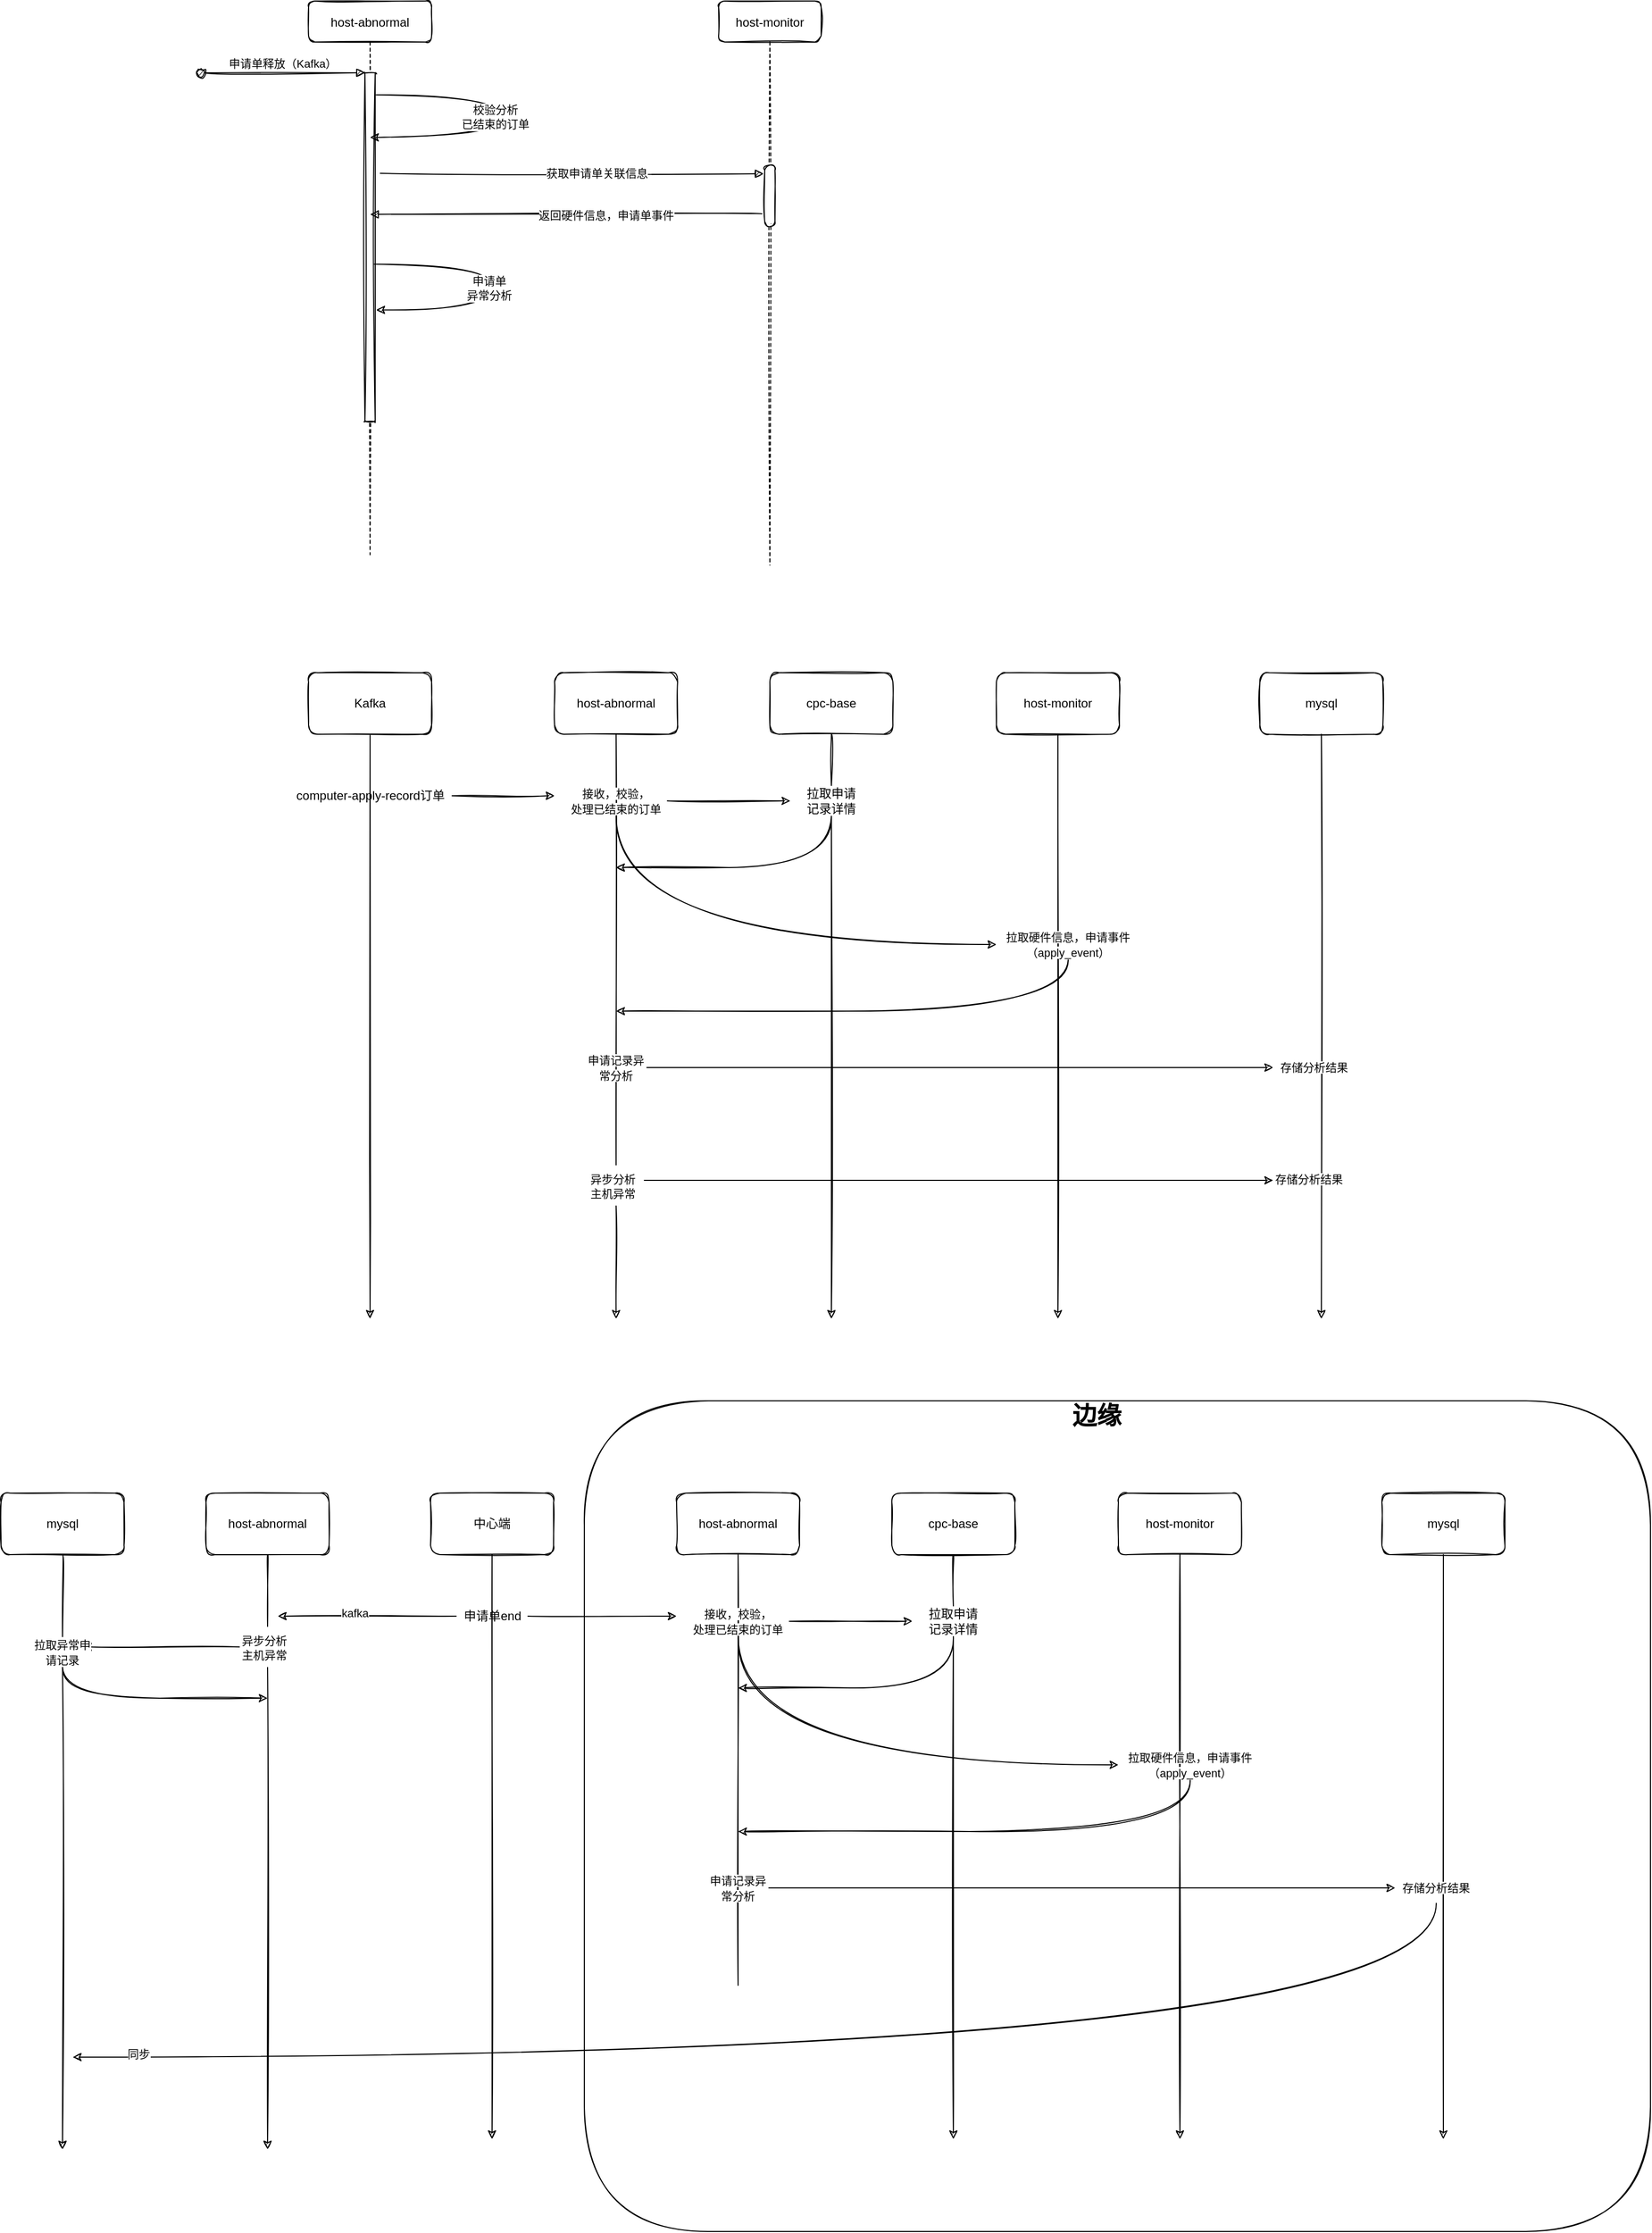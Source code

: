 <mxfile version="15.8.6" type="github">
  <diagram id="kgpKYQtTHZ0yAKxKKP6v" name="Page-1">
    <mxGraphModel dx="2680" dy="2104" grid="1" gridSize="10" guides="1" tooltips="1" connect="1" arrows="1" fold="1" page="1" pageScale="1" pageWidth="850" pageHeight="1100" math="0" shadow="0">
      <root>
        <mxCell id="0" />
        <mxCell id="1" parent="0" />
        <mxCell id="3nuBFxr9cyL0pnOWT2aG-1" value="host-abnormal" style="shape=umlLifeline;perimeter=lifelinePerimeter;container=1;collapsible=0;recursiveResize=0;shadow=0;strokeWidth=1;sketch=1;rounded=1;" parent="1" vertex="1">
          <mxGeometry x="80" y="-200" width="120" height="540" as="geometry" />
        </mxCell>
        <mxCell id="3nuBFxr9cyL0pnOWT2aG-2" value="" style="points=[];perimeter=orthogonalPerimeter;shadow=0;strokeWidth=1;sketch=1;rounded=1;arcSize=0;" parent="3nuBFxr9cyL0pnOWT2aG-1" vertex="1">
          <mxGeometry x="55" y="70" width="10" height="340" as="geometry" />
        </mxCell>
        <mxCell id="3nuBFxr9cyL0pnOWT2aG-3" value="申请单释放（Kafka）" style="verticalAlign=bottom;startArrow=oval;endArrow=block;startSize=8;shadow=0;strokeWidth=1;sketch=1;curved=1;" parent="3nuBFxr9cyL0pnOWT2aG-1" target="3nuBFxr9cyL0pnOWT2aG-2" edge="1">
          <mxGeometry relative="1" as="geometry">
            <mxPoint x="-105" y="70" as="sourcePoint" />
          </mxGeometry>
        </mxCell>
        <mxCell id="rhFOE1qrNNWpOJfDpRXr-81" value="" style="edgeStyle=elbowEdgeStyle;elbow=vertical;endArrow=classic;html=1;rounded=1;sketch=1;curved=1;exitX=0.919;exitY=0.549;exitDx=0;exitDy=0;exitPerimeter=0;entryX=1.101;entryY=0.68;entryDx=0;entryDy=0;entryPerimeter=0;" edge="1" parent="3nuBFxr9cyL0pnOWT2aG-1" source="3nuBFxr9cyL0pnOWT2aG-2" target="3nuBFxr9cyL0pnOWT2aG-2">
          <mxGeometry width="50" height="50" relative="1" as="geometry">
            <mxPoint x="380" y="530" as="sourcePoint" />
            <mxPoint x="180" y="370" as="targetPoint" />
            <Array as="points">
              <mxPoint x="180" y="360" />
              <mxPoint x="150" y="337" />
            </Array>
          </mxGeometry>
        </mxCell>
        <mxCell id="rhFOE1qrNNWpOJfDpRXr-82" value="申请单&lt;br&gt;异常分析" style="edgeLabel;html=1;align=center;verticalAlign=middle;resizable=0;points=[];" vertex="1" connectable="0" parent="rhFOE1qrNNWpOJfDpRXr-81">
          <mxGeometry x="-0.355" y="-10" relative="1" as="geometry">
            <mxPoint x="23" y="13" as="offset" />
          </mxGeometry>
        </mxCell>
        <mxCell id="rhFOE1qrNNWpOJfDpRXr-85" value="" style="edgeStyle=elbowEdgeStyle;elbow=horizontal;endArrow=classic;html=1;rounded=1;sketch=1;curved=1;entryX=0.5;entryY=0.297;entryDx=0;entryDy=0;entryPerimeter=0;exitX=1.101;exitY=0.175;exitDx=0;exitDy=0;exitPerimeter=0;" edge="1" parent="3nuBFxr9cyL0pnOWT2aG-1">
          <mxGeometry width="50" height="50" relative="1" as="geometry">
            <mxPoint x="66.01" y="91.5" as="sourcePoint" />
            <mxPoint x="60" y="132.98" as="targetPoint" />
            <Array as="points">
              <mxPoint x="189" y="72" />
              <mxPoint x="188.91" y="102" />
            </Array>
          </mxGeometry>
        </mxCell>
        <mxCell id="rhFOE1qrNNWpOJfDpRXr-86" value="校验分析&lt;br&gt;已结束的订单" style="edgeLabel;html=1;align=center;verticalAlign=middle;resizable=0;points=[];" vertex="1" connectable="0" parent="rhFOE1qrNNWpOJfDpRXr-85">
          <mxGeometry x="-0.498" y="-17" relative="1" as="geometry">
            <mxPoint x="42" y="4" as="offset" />
          </mxGeometry>
        </mxCell>
        <mxCell id="3nuBFxr9cyL0pnOWT2aG-5" value="host-monitor" style="shape=umlLifeline;perimeter=lifelinePerimeter;container=1;collapsible=0;recursiveResize=0;shadow=0;strokeWidth=1;sketch=1;rounded=1;" parent="1" vertex="1">
          <mxGeometry x="480" y="-200" width="100" height="550" as="geometry" />
        </mxCell>
        <mxCell id="3nuBFxr9cyL0pnOWT2aG-6" value="" style="points=[];perimeter=orthogonalPerimeter;shadow=0;strokeWidth=1;sketch=1;rounded=1;arcSize=50;" parent="3nuBFxr9cyL0pnOWT2aG-5" vertex="1">
          <mxGeometry x="45" y="160" width="10" height="60" as="geometry" />
        </mxCell>
        <mxCell id="rhFOE1qrNNWpOJfDpRXr-1" value="" style="whiteSpace=wrap;html=1;align=left;sketch=1;rounded=1;" vertex="1" parent="1">
          <mxGeometry x="349" y="1165" width="1040" height="810" as="geometry" />
        </mxCell>
        <mxCell id="rhFOE1qrNNWpOJfDpRXr-2" style="edgeStyle=orthogonalEdgeStyle;orthogonalLoop=1;jettySize=auto;html=1;sketch=1;curved=1;" edge="1" parent="1" source="rhFOE1qrNNWpOJfDpRXr-3">
          <mxGeometry relative="1" as="geometry">
            <mxPoint x="140" y="1085" as="targetPoint" />
          </mxGeometry>
        </mxCell>
        <mxCell id="rhFOE1qrNNWpOJfDpRXr-3" value="Kafka" style="whiteSpace=wrap;html=1;sketch=1;rounded=1;" vertex="1" parent="1">
          <mxGeometry x="80" y="455" width="120" height="60" as="geometry" />
        </mxCell>
        <mxCell id="rhFOE1qrNNWpOJfDpRXr-4" style="edgeStyle=orthogonalEdgeStyle;orthogonalLoop=1;jettySize=auto;html=1;startArrow=none;sketch=1;curved=1;" edge="1" parent="1" source="rhFOE1qrNNWpOJfDpRXr-17">
          <mxGeometry relative="1" as="geometry">
            <mxPoint x="380" y="1085" as="targetPoint" />
          </mxGeometry>
        </mxCell>
        <mxCell id="rhFOE1qrNNWpOJfDpRXr-5" value="host-abnormal" style="whiteSpace=wrap;html=1;sketch=1;rounded=1;" vertex="1" parent="1">
          <mxGeometry x="320" y="455" width="120" height="60" as="geometry" />
        </mxCell>
        <mxCell id="rhFOE1qrNNWpOJfDpRXr-6" style="edgeStyle=orthogonalEdgeStyle;orthogonalLoop=1;jettySize=auto;html=1;sketch=1;curved=1;" edge="1" parent="1" source="rhFOE1qrNNWpOJfDpRXr-7">
          <mxGeometry relative="1" as="geometry">
            <mxPoint x="811" y="1085" as="targetPoint" />
          </mxGeometry>
        </mxCell>
        <mxCell id="rhFOE1qrNNWpOJfDpRXr-7" value="host-monitor" style="whiteSpace=wrap;html=1;sketch=1;rounded=1;" vertex="1" parent="1">
          <mxGeometry x="751" y="455" width="120" height="60" as="geometry" />
        </mxCell>
        <mxCell id="rhFOE1qrNNWpOJfDpRXr-8" style="edgeStyle=orthogonalEdgeStyle;orthogonalLoop=1;jettySize=auto;html=1;sketch=1;curved=1;" edge="1" parent="1" source="rhFOE1qrNNWpOJfDpRXr-9">
          <mxGeometry relative="1" as="geometry">
            <mxPoint x="1068" y="1085" as="targetPoint" />
          </mxGeometry>
        </mxCell>
        <mxCell id="rhFOE1qrNNWpOJfDpRXr-9" value="mysql" style="whiteSpace=wrap;html=1;sketch=1;rounded=1;" vertex="1" parent="1">
          <mxGeometry x="1008" y="455" width="120" height="60" as="geometry" />
        </mxCell>
        <mxCell id="rhFOE1qrNNWpOJfDpRXr-10" style="edgeStyle=orthogonalEdgeStyle;orthogonalLoop=1;jettySize=auto;html=1;sketch=1;curved=1;" edge="1" parent="1" source="rhFOE1qrNNWpOJfDpRXr-23">
          <mxGeometry relative="1" as="geometry">
            <mxPoint x="320" y="575" as="targetPoint" />
          </mxGeometry>
        </mxCell>
        <mxCell id="rhFOE1qrNNWpOJfDpRXr-11" style="edgeStyle=orthogonalEdgeStyle;orthogonalLoop=1;jettySize=auto;html=1;sketch=1;curved=1;" edge="1" parent="1" source="rhFOE1qrNNWpOJfDpRXr-22">
          <mxGeometry relative="1" as="geometry">
            <mxPoint x="550" y="580" as="targetPoint" />
          </mxGeometry>
        </mxCell>
        <mxCell id="rhFOE1qrNNWpOJfDpRXr-12" style="edgeStyle=orthogonalEdgeStyle;orthogonalLoop=1;jettySize=auto;html=1;sketch=1;curved=1;" edge="1" parent="1" source="rhFOE1qrNNWpOJfDpRXr-13">
          <mxGeometry relative="1" as="geometry">
            <mxPoint x="380" y="785" as="targetPoint" />
            <Array as="points">
              <mxPoint x="821" y="785" />
              <mxPoint x="390" y="785" />
            </Array>
          </mxGeometry>
        </mxCell>
        <mxCell id="rhFOE1qrNNWpOJfDpRXr-13" value="&lt;span style=&quot;font-size: 11px ; background-color: rgb(255 , 255 , 255)&quot;&gt;拉取硬件信息，申请事件&lt;/span&gt;&lt;br style=&quot;font-size: 11px&quot;&gt;&lt;span style=&quot;font-size: 11px ; background-color: rgb(255 , 255 , 255)&quot;&gt;（apply_event）&lt;/span&gt;" style="text;html=1;strokeColor=none;fillColor=none;align=center;verticalAlign=middle;whiteSpace=wrap;sketch=1;rounded=1;" vertex="1" parent="1">
          <mxGeometry x="751" y="705" width="140" height="30" as="geometry" />
        </mxCell>
        <mxCell id="rhFOE1qrNNWpOJfDpRXr-14" style="edgeStyle=orthogonalEdgeStyle;orthogonalLoop=1;jettySize=auto;html=1;entryX=0;entryY=0.5;entryDx=0;entryDy=0;sketch=1;curved=1;" edge="1" parent="1" source="rhFOE1qrNNWpOJfDpRXr-19" target="rhFOE1qrNNWpOJfDpRXr-20">
          <mxGeometry relative="1" as="geometry">
            <mxPoint x="820" y="840" as="targetPoint" />
            <Array as="points">
              <mxPoint x="750" y="840" />
              <mxPoint x="750" y="840" />
            </Array>
          </mxGeometry>
        </mxCell>
        <mxCell id="rhFOE1qrNNWpOJfDpRXr-15" value="&lt;span style=&quot;color: rgb(0, 0, 0); font-family: helvetica; font-size: 11px; font-style: normal; font-weight: 400; letter-spacing: normal; text-align: center; text-indent: 0px; text-transform: none; word-spacing: 0px; background-color: rgb(255, 255, 255); display: inline; float: none;&quot;&gt;存储分析结果&lt;/span&gt;" style="text;whiteSpace=wrap;html=1;sketch=1;rounded=1;" vertex="1" parent="1">
          <mxGeometry x="1021" y="935" width="79" height="30" as="geometry" />
        </mxCell>
        <mxCell id="rhFOE1qrNNWpOJfDpRXr-16" style="edgeStyle=orthogonalEdgeStyle;orthogonalLoop=1;jettySize=auto;html=1;entryX=0;entryY=0.5;entryDx=0;entryDy=0;sketch=1;curved=1;" edge="1" parent="1" source="rhFOE1qrNNWpOJfDpRXr-17" target="rhFOE1qrNNWpOJfDpRXr-15">
          <mxGeometry relative="1" as="geometry">
            <Array as="points">
              <mxPoint x="650" y="950" />
              <mxPoint x="650" y="950" />
            </Array>
          </mxGeometry>
        </mxCell>
        <mxCell id="rhFOE1qrNNWpOJfDpRXr-17" value="&lt;span style=&quot;font-size: 11px ; text-align: center ; background-color: rgb(255 , 255 , 255)&quot;&gt;异步分析&lt;br&gt;主机异常&lt;/span&gt;" style="text;whiteSpace=wrap;html=1;sketch=1;rounded=1;" vertex="1" parent="1">
          <mxGeometry x="352.5" y="935" width="55" height="40" as="geometry" />
        </mxCell>
        <mxCell id="rhFOE1qrNNWpOJfDpRXr-18" value="" style="edgeStyle=orthogonalEdgeStyle;orthogonalLoop=1;jettySize=auto;html=1;endArrow=none;sketch=1;curved=1;" edge="1" parent="1" source="rhFOE1qrNNWpOJfDpRXr-5" target="rhFOE1qrNNWpOJfDpRXr-17">
          <mxGeometry relative="1" as="geometry">
            <mxPoint x="380" y="1335" as="targetPoint" />
            <mxPoint x="380" y="515" as="sourcePoint" />
            <Array as="points">
              <mxPoint x="380" y="725" />
              <mxPoint x="380" y="725" />
            </Array>
          </mxGeometry>
        </mxCell>
        <mxCell id="rhFOE1qrNNWpOJfDpRXr-19" value="&lt;span style=&quot;font-size: 11px ; background-color: rgb(255 , 255 , 255)&quot;&gt;申请记录异常分析&lt;/span&gt;" style="text;html=1;strokeColor=none;fillColor=none;align=center;verticalAlign=middle;whiteSpace=wrap;sketch=1;rounded=1;" vertex="1" parent="1">
          <mxGeometry x="350" y="825" width="60" height="30" as="geometry" />
        </mxCell>
        <mxCell id="rhFOE1qrNNWpOJfDpRXr-20" value="&lt;span style=&quot;font-size: 11px ; background-color: rgb(255 , 255 , 255)&quot;&gt;存储分析结果&lt;/span&gt;" style="text;html=1;strokeColor=none;fillColor=none;align=center;verticalAlign=middle;whiteSpace=wrap;sketch=1;rounded=1;" vertex="1" parent="1">
          <mxGeometry x="1021" y="825" width="80" height="30" as="geometry" />
        </mxCell>
        <mxCell id="rhFOE1qrNNWpOJfDpRXr-21" style="edgeStyle=orthogonalEdgeStyle;orthogonalLoop=1;jettySize=auto;html=1;entryX=0;entryY=0.5;entryDx=0;entryDy=0;sketch=1;curved=1;" edge="1" parent="1" source="rhFOE1qrNNWpOJfDpRXr-22" target="rhFOE1qrNNWpOJfDpRXr-13">
          <mxGeometry relative="1" as="geometry">
            <Array as="points">
              <mxPoint x="380" y="720" />
            </Array>
          </mxGeometry>
        </mxCell>
        <mxCell id="rhFOE1qrNNWpOJfDpRXr-22" value="&lt;span style=&quot;font-size: 11px ; background-color: rgb(255 , 255 , 255)&quot;&gt;接收，校验，&lt;/span&gt;&lt;br style=&quot;font-size: 11px&quot;&gt;&lt;span style=&quot;font-size: 11px ; background-color: rgb(255 , 255 , 255)&quot;&gt;处理已结束的订单&lt;/span&gt;" style="text;html=1;strokeColor=none;fillColor=none;align=center;verticalAlign=middle;whiteSpace=wrap;sketch=1;rounded=1;" vertex="1" parent="1">
          <mxGeometry x="330" y="565" width="100" height="30" as="geometry" />
        </mxCell>
        <mxCell id="rhFOE1qrNNWpOJfDpRXr-23" value="computer-apply-record订单" style="text;html=1;align=center;verticalAlign=middle;resizable=0;points=[];autosize=1;strokeColor=none;fillColor=none;sketch=1;rounded=1;" vertex="1" parent="1">
          <mxGeometry x="60" y="565" width="160" height="20" as="geometry" />
        </mxCell>
        <mxCell id="rhFOE1qrNNWpOJfDpRXr-24" style="edgeStyle=orthogonalEdgeStyle;orthogonalLoop=1;jettySize=auto;html=1;startArrow=none;sketch=1;curved=1;" edge="1" parent="1" source="rhFOE1qrNNWpOJfDpRXr-27">
          <mxGeometry relative="1" as="geometry">
            <mxPoint x="590" y="1085" as="targetPoint" />
          </mxGeometry>
        </mxCell>
        <mxCell id="rhFOE1qrNNWpOJfDpRXr-25" value="cpc-base" style="whiteSpace=wrap;html=1;sketch=1;rounded=1;" vertex="1" parent="1">
          <mxGeometry x="530" y="455" width="120" height="60" as="geometry" />
        </mxCell>
        <mxCell id="rhFOE1qrNNWpOJfDpRXr-26" style="edgeStyle=orthogonalEdgeStyle;orthogonalLoop=1;jettySize=auto;html=1;sketch=1;curved=1;" edge="1" parent="1" source="rhFOE1qrNNWpOJfDpRXr-27">
          <mxGeometry relative="1" as="geometry">
            <mxPoint x="380" y="645" as="targetPoint" />
            <Array as="points">
              <mxPoint x="590" y="645" />
              <mxPoint x="390" y="645" />
            </Array>
          </mxGeometry>
        </mxCell>
        <mxCell id="rhFOE1qrNNWpOJfDpRXr-27" value="拉取申请记录详情" style="text;html=1;strokeColor=none;fillColor=none;align=center;verticalAlign=middle;whiteSpace=wrap;sketch=1;rounded=1;" vertex="1" parent="1">
          <mxGeometry x="560" y="565" width="60" height="30" as="geometry" />
        </mxCell>
        <mxCell id="rhFOE1qrNNWpOJfDpRXr-28" value="" style="edgeStyle=orthogonalEdgeStyle;orthogonalLoop=1;jettySize=auto;html=1;endArrow=none;sketch=1;curved=1;" edge="1" parent="1" source="rhFOE1qrNNWpOJfDpRXr-25" target="rhFOE1qrNNWpOJfDpRXr-27">
          <mxGeometry relative="1" as="geometry">
            <mxPoint x="590" y="1085" as="targetPoint" />
            <mxPoint x="590" y="515" as="sourcePoint" />
          </mxGeometry>
        </mxCell>
        <mxCell id="rhFOE1qrNNWpOJfDpRXr-29" style="edgeStyle=orthogonalEdgeStyle;orthogonalLoop=1;jettySize=auto;html=1;sketch=1;curved=1;" edge="1" parent="1" source="rhFOE1qrNNWpOJfDpRXr-30">
          <mxGeometry relative="1" as="geometry">
            <mxPoint x="259" y="1885" as="targetPoint" />
          </mxGeometry>
        </mxCell>
        <mxCell id="rhFOE1qrNNWpOJfDpRXr-30" value="中心端" style="whiteSpace=wrap;html=1;sketch=1;rounded=1;" vertex="1" parent="1">
          <mxGeometry x="199" y="1255" width="120" height="60" as="geometry" />
        </mxCell>
        <mxCell id="rhFOE1qrNNWpOJfDpRXr-31" value="host-abnormal" style="whiteSpace=wrap;html=1;sketch=1;rounded=1;" vertex="1" parent="1">
          <mxGeometry x="439" y="1255" width="120" height="60" as="geometry" />
        </mxCell>
        <mxCell id="rhFOE1qrNNWpOJfDpRXr-32" style="edgeStyle=orthogonalEdgeStyle;orthogonalLoop=1;jettySize=auto;html=1;sketch=1;curved=1;" edge="1" parent="1" source="rhFOE1qrNNWpOJfDpRXr-33">
          <mxGeometry relative="1" as="geometry">
            <mxPoint x="930" y="1885" as="targetPoint" />
          </mxGeometry>
        </mxCell>
        <mxCell id="rhFOE1qrNNWpOJfDpRXr-33" value="host-monitor" style="whiteSpace=wrap;html=1;sketch=1;rounded=1;" vertex="1" parent="1">
          <mxGeometry x="870" y="1255" width="120" height="60" as="geometry" />
        </mxCell>
        <mxCell id="rhFOE1qrNNWpOJfDpRXr-34" style="edgeStyle=orthogonalEdgeStyle;orthogonalLoop=1;jettySize=auto;html=1;sketch=1;curved=1;" edge="1" parent="1" source="rhFOE1qrNNWpOJfDpRXr-35">
          <mxGeometry relative="1" as="geometry">
            <mxPoint x="1187" y="1885" as="targetPoint" />
          </mxGeometry>
        </mxCell>
        <mxCell id="rhFOE1qrNNWpOJfDpRXr-35" value="mysql" style="whiteSpace=wrap;html=1;sketch=1;rounded=1;" vertex="1" parent="1">
          <mxGeometry x="1127" y="1255" width="120" height="60" as="geometry" />
        </mxCell>
        <mxCell id="rhFOE1qrNNWpOJfDpRXr-36" style="edgeStyle=orthogonalEdgeStyle;orthogonalLoop=1;jettySize=auto;html=1;sketch=1;curved=1;" edge="1" parent="1" source="rhFOE1qrNNWpOJfDpRXr-50">
          <mxGeometry relative="1" as="geometry">
            <mxPoint x="439" y="1375" as="targetPoint" />
          </mxGeometry>
        </mxCell>
        <mxCell id="rhFOE1qrNNWpOJfDpRXr-37" style="edgeStyle=orthogonalEdgeStyle;orthogonalLoop=1;jettySize=auto;html=1;sketch=1;curved=1;" edge="1" parent="1" source="rhFOE1qrNNWpOJfDpRXr-47">
          <mxGeometry relative="1" as="geometry">
            <mxPoint x="669" y="1380" as="targetPoint" />
          </mxGeometry>
        </mxCell>
        <mxCell id="rhFOE1qrNNWpOJfDpRXr-38" style="edgeStyle=orthogonalEdgeStyle;orthogonalLoop=1;jettySize=auto;html=1;sketch=1;curved=1;" edge="1" parent="1" source="rhFOE1qrNNWpOJfDpRXr-39">
          <mxGeometry relative="1" as="geometry">
            <mxPoint x="499" y="1585" as="targetPoint" />
            <Array as="points">
              <mxPoint x="940" y="1585" />
              <mxPoint x="509" y="1585" />
            </Array>
          </mxGeometry>
        </mxCell>
        <mxCell id="rhFOE1qrNNWpOJfDpRXr-39" value="&lt;span style=&quot;font-size: 11px ; background-color: rgb(255 , 255 , 255)&quot;&gt;拉取硬件信息，申请事件&lt;/span&gt;&lt;br style=&quot;font-size: 11px&quot;&gt;&lt;span style=&quot;font-size: 11px ; background-color: rgb(255 , 255 , 255)&quot;&gt;（apply_event）&lt;/span&gt;" style="text;html=1;strokeColor=none;fillColor=none;align=center;verticalAlign=middle;whiteSpace=wrap;sketch=1;rounded=1;" vertex="1" parent="1">
          <mxGeometry x="870" y="1505" width="140" height="30" as="geometry" />
        </mxCell>
        <mxCell id="rhFOE1qrNNWpOJfDpRXr-40" style="edgeStyle=orthogonalEdgeStyle;orthogonalLoop=1;jettySize=auto;html=1;entryX=0;entryY=0.5;entryDx=0;entryDy=0;sketch=1;curved=1;" edge="1" parent="1" source="rhFOE1qrNNWpOJfDpRXr-42" target="rhFOE1qrNNWpOJfDpRXr-45">
          <mxGeometry relative="1" as="geometry">
            <mxPoint x="939" y="1640" as="targetPoint" />
            <Array as="points">
              <mxPoint x="869" y="1640" />
              <mxPoint x="869" y="1640" />
            </Array>
          </mxGeometry>
        </mxCell>
        <mxCell id="rhFOE1qrNNWpOJfDpRXr-41" value="" style="edgeStyle=orthogonalEdgeStyle;orthogonalLoop=1;jettySize=auto;html=1;endArrow=none;sketch=1;curved=1;" edge="1" parent="1" source="rhFOE1qrNNWpOJfDpRXr-31">
          <mxGeometry relative="1" as="geometry">
            <mxPoint x="499" y="1735" as="targetPoint" />
            <mxPoint x="499" y="1315" as="sourcePoint" />
            <Array as="points">
              <mxPoint x="499" y="1525" />
              <mxPoint x="499" y="1525" />
            </Array>
          </mxGeometry>
        </mxCell>
        <mxCell id="rhFOE1qrNNWpOJfDpRXr-42" value="&lt;span style=&quot;font-size: 11px ; background-color: rgb(255 , 255 , 255)&quot;&gt;申请记录异常分析&lt;/span&gt;" style="text;html=1;strokeColor=none;fillColor=none;align=center;verticalAlign=middle;whiteSpace=wrap;sketch=1;rounded=1;" vertex="1" parent="1">
          <mxGeometry x="469" y="1625" width="60" height="30" as="geometry" />
        </mxCell>
        <mxCell id="rhFOE1qrNNWpOJfDpRXr-43" style="edgeStyle=orthogonalEdgeStyle;orthogonalLoop=1;jettySize=auto;html=1;fontSize=24;exitX=0.5;exitY=1;exitDx=0;exitDy=0;sketch=1;curved=1;" edge="1" parent="1" source="rhFOE1qrNNWpOJfDpRXr-45">
          <mxGeometry relative="1" as="geometry">
            <mxPoint x="-150" y="1805" as="targetPoint" />
            <Array as="points">
              <mxPoint x="1180" y="1805" />
            </Array>
          </mxGeometry>
        </mxCell>
        <mxCell id="rhFOE1qrNNWpOJfDpRXr-44" value="同步" style="edgeLabel;html=1;align=center;verticalAlign=middle;resizable=0;points=[];fontSize=11;sketch=1;rounded=1;" vertex="1" connectable="0" parent="rhFOE1qrNNWpOJfDpRXr-43">
          <mxGeometry x="0.914" y="-3" relative="1" as="geometry">
            <mxPoint as="offset" />
          </mxGeometry>
        </mxCell>
        <mxCell id="rhFOE1qrNNWpOJfDpRXr-45" value="&lt;span style=&quot;font-size: 11px ; background-color: rgb(255 , 255 , 255)&quot;&gt;存储分析结果&lt;/span&gt;" style="text;html=1;strokeColor=none;fillColor=none;align=center;verticalAlign=middle;whiteSpace=wrap;sketch=1;rounded=1;" vertex="1" parent="1">
          <mxGeometry x="1140" y="1625" width="80" height="30" as="geometry" />
        </mxCell>
        <mxCell id="rhFOE1qrNNWpOJfDpRXr-46" style="edgeStyle=orthogonalEdgeStyle;orthogonalLoop=1;jettySize=auto;html=1;entryX=0;entryY=0.5;entryDx=0;entryDy=0;sketch=1;curved=1;" edge="1" parent="1" source="rhFOE1qrNNWpOJfDpRXr-47" target="rhFOE1qrNNWpOJfDpRXr-39">
          <mxGeometry relative="1" as="geometry">
            <Array as="points">
              <mxPoint x="499" y="1520" />
            </Array>
          </mxGeometry>
        </mxCell>
        <mxCell id="rhFOE1qrNNWpOJfDpRXr-47" value="&lt;span style=&quot;font-size: 11px ; background-color: rgb(255 , 255 , 255)&quot;&gt;接收，校验，&lt;/span&gt;&lt;br style=&quot;font-size: 11px&quot;&gt;&lt;span style=&quot;font-size: 11px ; background-color: rgb(255 , 255 , 255)&quot;&gt;处理已结束的订单&lt;/span&gt;" style="text;html=1;strokeColor=none;fillColor=none;align=center;verticalAlign=middle;whiteSpace=wrap;sketch=1;rounded=1;" vertex="1" parent="1">
          <mxGeometry x="449" y="1365" width="100" height="30" as="geometry" />
        </mxCell>
        <mxCell id="rhFOE1qrNNWpOJfDpRXr-48" style="edgeStyle=orthogonalEdgeStyle;orthogonalLoop=1;jettySize=auto;html=1;fontSize=11;sketch=1;curved=1;" edge="1" parent="1" source="rhFOE1qrNNWpOJfDpRXr-50">
          <mxGeometry relative="1" as="geometry">
            <mxPoint x="50" y="1375" as="targetPoint" />
          </mxGeometry>
        </mxCell>
        <mxCell id="rhFOE1qrNNWpOJfDpRXr-49" value="kafka" style="edgeLabel;html=1;align=center;verticalAlign=middle;resizable=0;points=[];fontSize=11;sketch=1;rounded=1;" vertex="1" connectable="0" parent="rhFOE1qrNNWpOJfDpRXr-48">
          <mxGeometry x="0.145" y="-4" relative="1" as="geometry">
            <mxPoint as="offset" />
          </mxGeometry>
        </mxCell>
        <mxCell id="rhFOE1qrNNWpOJfDpRXr-50" value="申请单end" style="text;html=1;align=center;verticalAlign=middle;resizable=0;points=[];autosize=1;strokeColor=none;fillColor=none;sketch=1;rounded=1;" vertex="1" parent="1">
          <mxGeometry x="224" y="1365" width="70" height="20" as="geometry" />
        </mxCell>
        <mxCell id="rhFOE1qrNNWpOJfDpRXr-51" style="edgeStyle=orthogonalEdgeStyle;orthogonalLoop=1;jettySize=auto;html=1;startArrow=none;sketch=1;curved=1;" edge="1" parent="1" source="rhFOE1qrNNWpOJfDpRXr-54">
          <mxGeometry relative="1" as="geometry">
            <mxPoint x="709" y="1885" as="targetPoint" />
          </mxGeometry>
        </mxCell>
        <mxCell id="rhFOE1qrNNWpOJfDpRXr-52" value="cpc-base" style="whiteSpace=wrap;html=1;sketch=1;rounded=1;" vertex="1" parent="1">
          <mxGeometry x="649" y="1255" width="120" height="60" as="geometry" />
        </mxCell>
        <mxCell id="rhFOE1qrNNWpOJfDpRXr-53" style="edgeStyle=orthogonalEdgeStyle;orthogonalLoop=1;jettySize=auto;html=1;sketch=1;curved=1;" edge="1" parent="1" source="rhFOE1qrNNWpOJfDpRXr-54">
          <mxGeometry relative="1" as="geometry">
            <mxPoint x="499" y="1445" as="targetPoint" />
            <Array as="points">
              <mxPoint x="709" y="1445" />
              <mxPoint x="509" y="1445" />
            </Array>
          </mxGeometry>
        </mxCell>
        <mxCell id="rhFOE1qrNNWpOJfDpRXr-54" value="拉取申请记录详情" style="text;html=1;strokeColor=none;fillColor=none;align=center;verticalAlign=middle;whiteSpace=wrap;sketch=1;rounded=1;" vertex="1" parent="1">
          <mxGeometry x="679" y="1365" width="60" height="30" as="geometry" />
        </mxCell>
        <mxCell id="rhFOE1qrNNWpOJfDpRXr-55" value="" style="edgeStyle=orthogonalEdgeStyle;orthogonalLoop=1;jettySize=auto;html=1;endArrow=none;sketch=1;curved=1;" edge="1" parent="1" source="rhFOE1qrNNWpOJfDpRXr-52" target="rhFOE1qrNNWpOJfDpRXr-54">
          <mxGeometry relative="1" as="geometry">
            <mxPoint x="709" y="1885" as="targetPoint" />
            <mxPoint x="709" y="1315" as="sourcePoint" />
          </mxGeometry>
        </mxCell>
        <mxCell id="rhFOE1qrNNWpOJfDpRXr-56" value="边缘" style="text;html=1;strokeColor=none;fillColor=none;align=center;verticalAlign=middle;whiteSpace=wrap;fontSize=24;fontStyle=1;sketch=1;rounded=1;" vertex="1" parent="1">
          <mxGeometry x="819" y="1165" width="60" height="30" as="geometry" />
        </mxCell>
        <mxCell id="rhFOE1qrNNWpOJfDpRXr-57" style="edgeStyle=orthogonalEdgeStyle;orthogonalLoop=1;jettySize=auto;html=1;fontSize=11;startArrow=none;sketch=1;curved=1;" edge="1" parent="1" source="rhFOE1qrNNWpOJfDpRXr-60">
          <mxGeometry relative="1" as="geometry">
            <mxPoint x="40" y="1895" as="targetPoint" />
          </mxGeometry>
        </mxCell>
        <mxCell id="rhFOE1qrNNWpOJfDpRXr-58" value="host-abnormal" style="whiteSpace=wrap;html=1;sketch=1;rounded=1;" vertex="1" parent="1">
          <mxGeometry x="-20" y="1255" width="120" height="60" as="geometry" />
        </mxCell>
        <mxCell id="rhFOE1qrNNWpOJfDpRXr-59" style="edgeStyle=orthogonalEdgeStyle;orthogonalLoop=1;jettySize=auto;html=1;fontSize=11;sketch=1;curved=1;" edge="1" parent="1" source="rhFOE1qrNNWpOJfDpRXr-60">
          <mxGeometry relative="1" as="geometry">
            <mxPoint x="-140" y="1405" as="targetPoint" />
          </mxGeometry>
        </mxCell>
        <mxCell id="rhFOE1qrNNWpOJfDpRXr-60" value="&lt;span style=&quot;font-size: 11px ; text-align: center ; background-color: rgb(255 , 255 , 255)&quot;&gt;异步分析&lt;br&gt;主机异常&lt;/span&gt;" style="text;whiteSpace=wrap;html=1;sketch=1;rounded=1;" vertex="1" parent="1">
          <mxGeometry x="12.5" y="1385" width="55" height="40" as="geometry" />
        </mxCell>
        <mxCell id="rhFOE1qrNNWpOJfDpRXr-61" value="" style="edgeStyle=orthogonalEdgeStyle;orthogonalLoop=1;jettySize=auto;html=1;fontSize=11;endArrow=none;sketch=1;curved=1;" edge="1" parent="1" source="rhFOE1qrNNWpOJfDpRXr-58" target="rhFOE1qrNNWpOJfDpRXr-60">
          <mxGeometry relative="1" as="geometry">
            <mxPoint x="40" y="1895" as="targetPoint" />
            <mxPoint x="40" y="1315" as="sourcePoint" />
          </mxGeometry>
        </mxCell>
        <mxCell id="rhFOE1qrNNWpOJfDpRXr-62" style="edgeStyle=orthogonalEdgeStyle;orthogonalLoop=1;jettySize=auto;html=1;fontSize=11;startArrow=none;sketch=1;curved=1;" edge="1" parent="1" source="rhFOE1qrNNWpOJfDpRXr-65">
          <mxGeometry relative="1" as="geometry">
            <mxPoint x="-160" y="1895" as="targetPoint" />
          </mxGeometry>
        </mxCell>
        <mxCell id="rhFOE1qrNNWpOJfDpRXr-63" value="mysql" style="whiteSpace=wrap;html=1;sketch=1;rounded=1;" vertex="1" parent="1">
          <mxGeometry x="-220" y="1255" width="120" height="60" as="geometry" />
        </mxCell>
        <mxCell id="rhFOE1qrNNWpOJfDpRXr-64" style="edgeStyle=orthogonalEdgeStyle;orthogonalLoop=1;jettySize=auto;html=1;fontSize=11;sketch=1;curved=1;" edge="1" parent="1" source="rhFOE1qrNNWpOJfDpRXr-65">
          <mxGeometry relative="1" as="geometry">
            <mxPoint x="40" y="1455" as="targetPoint" />
            <Array as="points">
              <mxPoint x="-160" y="1455" />
              <mxPoint x="30" y="1455" />
            </Array>
          </mxGeometry>
        </mxCell>
        <mxCell id="rhFOE1qrNNWpOJfDpRXr-65" value="&lt;span style=&quot;font-size: 11px ; background-color: rgb(255 , 255 , 255)&quot;&gt;拉取异常申请记录&lt;/span&gt;" style="text;html=1;strokeColor=none;fillColor=none;align=center;verticalAlign=middle;whiteSpace=wrap;sketch=1;rounded=1;" vertex="1" parent="1">
          <mxGeometry x="-190" y="1395" width="60" height="30" as="geometry" />
        </mxCell>
        <mxCell id="rhFOE1qrNNWpOJfDpRXr-66" value="" style="edgeStyle=orthogonalEdgeStyle;orthogonalLoop=1;jettySize=auto;html=1;fontSize=11;endArrow=none;sketch=1;curved=1;" edge="1" parent="1" source="rhFOE1qrNNWpOJfDpRXr-63" target="rhFOE1qrNNWpOJfDpRXr-65">
          <mxGeometry relative="1" as="geometry">
            <mxPoint x="-160" y="1895" as="targetPoint" />
            <mxPoint x="-160" y="1315" as="sourcePoint" />
          </mxGeometry>
        </mxCell>
        <mxCell id="3nuBFxr9cyL0pnOWT2aG-8" value="" style="verticalAlign=bottom;endArrow=block;shadow=0;strokeWidth=1;sketch=1;curved=1;entryX=-0.104;entryY=0.141;entryDx=0;entryDy=0;entryPerimeter=0;" parent="1" target="3nuBFxr9cyL0pnOWT2aG-6" edge="1">
          <mxGeometry x="0.047" y="14" relative="1" as="geometry">
            <mxPoint x="150" y="-32" as="sourcePoint" />
            <mxPoint x="430" y="-32" as="targetPoint" />
            <Array as="points">
              <mxPoint x="280" y="-32" />
            </Array>
            <mxPoint as="offset" />
          </mxGeometry>
        </mxCell>
        <mxCell id="rhFOE1qrNNWpOJfDpRXr-72" value="获取申请单关联信息" style="edgeLabel;html=1;align=center;verticalAlign=middle;resizable=0;points=[];" vertex="1" connectable="0" parent="3nuBFxr9cyL0pnOWT2aG-8">
          <mxGeometry x="-0.014" relative="1" as="geometry">
            <mxPoint x="26" as="offset" />
          </mxGeometry>
        </mxCell>
        <mxCell id="3nuBFxr9cyL0pnOWT2aG-9" value="" style="verticalAlign=bottom;endArrow=block;shadow=0;strokeWidth=1;sketch=1;curved=1;exitX=-0.286;exitY=0.792;exitDx=0;exitDy=0;exitPerimeter=0;entryX=0.5;entryY=0.406;entryDx=0;entryDy=0;entryPerimeter=0;" parent="1" source="3nuBFxr9cyL0pnOWT2aG-6" target="3nuBFxr9cyL0pnOWT2aG-2" edge="1">
          <mxGeometry x="-0.052" y="-9" relative="1" as="geometry">
            <mxPoint x="439" as="sourcePoint" />
            <mxPoint x="150" y="8" as="targetPoint" />
            <mxPoint as="offset" />
          </mxGeometry>
        </mxCell>
        <mxCell id="rhFOE1qrNNWpOJfDpRXr-73" value="返回硬件信息，申请单事件" style="edgeLabel;html=1;align=center;verticalAlign=middle;resizable=0;points=[];" vertex="1" connectable="0" parent="3nuBFxr9cyL0pnOWT2aG-9">
          <mxGeometry x="0.08" y="-1" relative="1" as="geometry">
            <mxPoint x="54" y="2" as="offset" />
          </mxGeometry>
        </mxCell>
      </root>
    </mxGraphModel>
  </diagram>
</mxfile>

